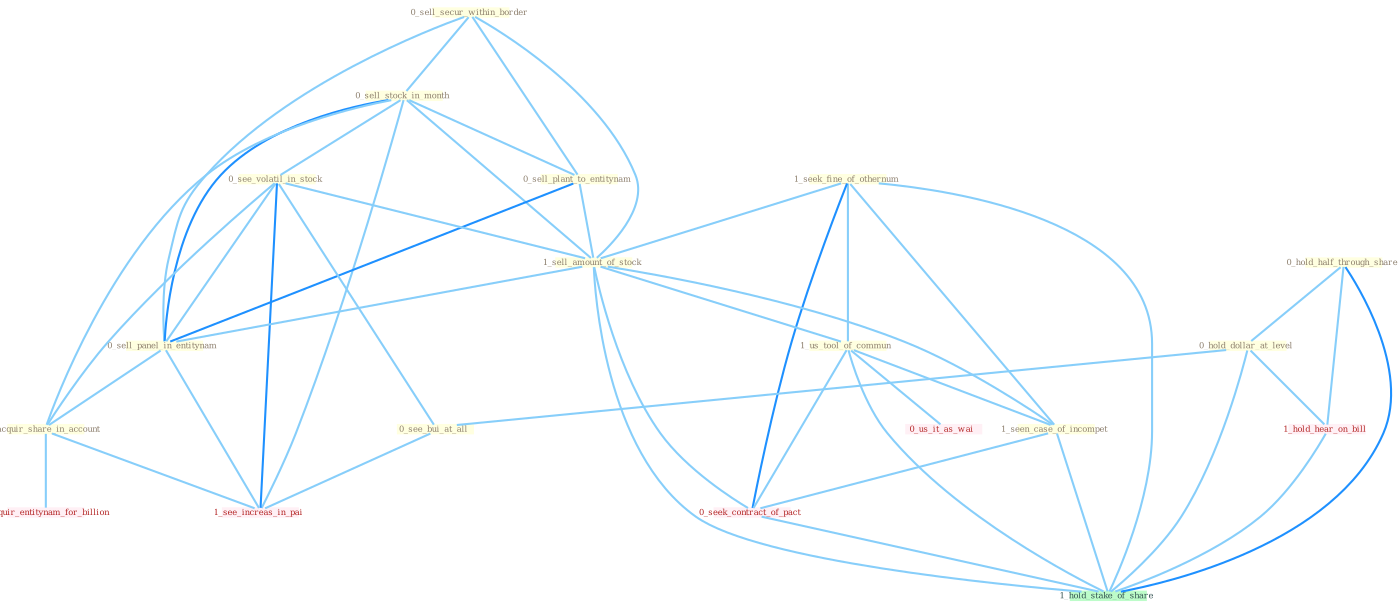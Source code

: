 Graph G{ 
    node
    [shape=polygon,style=filled,width=.5,height=.06,color="#BDFCC9",fixedsize=true,fontsize=4,
    fontcolor="#2f4f4f"];
    {node
    [color="#ffffe0", fontcolor="#8b7d6b"] "0_sell_secur_within_border " "0_sell_stock_in_month " "0_sell_plant_to_entitynam " "0_see_volatil_in_stock " "0_hold_half_through_share " "1_seek_fine_of_othernum " "0_hold_dollar_at_level " "0_see_bui_at_all " "1_sell_amount_of_stock " "0_sell_panel_in_entitynam " "1_acquir_share_in_account " "1_us_tool_of_commun " "1_seen_case_of_incompet "}
{node [color="#fff0f5", fontcolor="#b22222"] "0_seek_contract_of_pact " "0_us_it_as_wai " "0_acquir_entitynam_for_billion " "1_see_increas_in_pai " "1_hold_hear_on_bill "}
edge [color="#B0E2FF"];

	"0_sell_secur_within_border " -- "0_sell_stock_in_month " [w="1", color="#87cefa" ];
	"0_sell_secur_within_border " -- "0_sell_plant_to_entitynam " [w="1", color="#87cefa" ];
	"0_sell_secur_within_border " -- "1_sell_amount_of_stock " [w="1", color="#87cefa" ];
	"0_sell_secur_within_border " -- "0_sell_panel_in_entitynam " [w="1", color="#87cefa" ];
	"0_sell_stock_in_month " -- "0_sell_plant_to_entitynam " [w="1", color="#87cefa" ];
	"0_sell_stock_in_month " -- "0_see_volatil_in_stock " [w="1", color="#87cefa" ];
	"0_sell_stock_in_month " -- "1_sell_amount_of_stock " [w="1", color="#87cefa" ];
	"0_sell_stock_in_month " -- "0_sell_panel_in_entitynam " [w="2", color="#1e90ff" , len=0.8];
	"0_sell_stock_in_month " -- "1_acquir_share_in_account " [w="1", color="#87cefa" ];
	"0_sell_stock_in_month " -- "1_see_increas_in_pai " [w="1", color="#87cefa" ];
	"0_sell_plant_to_entitynam " -- "1_sell_amount_of_stock " [w="1", color="#87cefa" ];
	"0_sell_plant_to_entitynam " -- "0_sell_panel_in_entitynam " [w="2", color="#1e90ff" , len=0.8];
	"0_see_volatil_in_stock " -- "0_see_bui_at_all " [w="1", color="#87cefa" ];
	"0_see_volatil_in_stock " -- "1_sell_amount_of_stock " [w="1", color="#87cefa" ];
	"0_see_volatil_in_stock " -- "0_sell_panel_in_entitynam " [w="1", color="#87cefa" ];
	"0_see_volatil_in_stock " -- "1_acquir_share_in_account " [w="1", color="#87cefa" ];
	"0_see_volatil_in_stock " -- "1_see_increas_in_pai " [w="2", color="#1e90ff" , len=0.8];
	"0_hold_half_through_share " -- "0_hold_dollar_at_level " [w="1", color="#87cefa" ];
	"0_hold_half_through_share " -- "1_hold_hear_on_bill " [w="1", color="#87cefa" ];
	"0_hold_half_through_share " -- "1_hold_stake_of_share " [w="2", color="#1e90ff" , len=0.8];
	"1_seek_fine_of_othernum " -- "1_sell_amount_of_stock " [w="1", color="#87cefa" ];
	"1_seek_fine_of_othernum " -- "1_us_tool_of_commun " [w="1", color="#87cefa" ];
	"1_seek_fine_of_othernum " -- "1_seen_case_of_incompet " [w="1", color="#87cefa" ];
	"1_seek_fine_of_othernum " -- "0_seek_contract_of_pact " [w="2", color="#1e90ff" , len=0.8];
	"1_seek_fine_of_othernum " -- "1_hold_stake_of_share " [w="1", color="#87cefa" ];
	"0_hold_dollar_at_level " -- "0_see_bui_at_all " [w="1", color="#87cefa" ];
	"0_hold_dollar_at_level " -- "1_hold_hear_on_bill " [w="1", color="#87cefa" ];
	"0_hold_dollar_at_level " -- "1_hold_stake_of_share " [w="1", color="#87cefa" ];
	"0_see_bui_at_all " -- "1_see_increas_in_pai " [w="1", color="#87cefa" ];
	"1_sell_amount_of_stock " -- "0_sell_panel_in_entitynam " [w="1", color="#87cefa" ];
	"1_sell_amount_of_stock " -- "1_us_tool_of_commun " [w="1", color="#87cefa" ];
	"1_sell_amount_of_stock " -- "1_seen_case_of_incompet " [w="1", color="#87cefa" ];
	"1_sell_amount_of_stock " -- "0_seek_contract_of_pact " [w="1", color="#87cefa" ];
	"1_sell_amount_of_stock " -- "1_hold_stake_of_share " [w="1", color="#87cefa" ];
	"0_sell_panel_in_entitynam " -- "1_acquir_share_in_account " [w="1", color="#87cefa" ];
	"0_sell_panel_in_entitynam " -- "1_see_increas_in_pai " [w="1", color="#87cefa" ];
	"1_acquir_share_in_account " -- "0_acquir_entitynam_for_billion " [w="1", color="#87cefa" ];
	"1_acquir_share_in_account " -- "1_see_increas_in_pai " [w="1", color="#87cefa" ];
	"1_us_tool_of_commun " -- "1_seen_case_of_incompet " [w="1", color="#87cefa" ];
	"1_us_tool_of_commun " -- "0_seek_contract_of_pact " [w="1", color="#87cefa" ];
	"1_us_tool_of_commun " -- "0_us_it_as_wai " [w="1", color="#87cefa" ];
	"1_us_tool_of_commun " -- "1_hold_stake_of_share " [w="1", color="#87cefa" ];
	"1_seen_case_of_incompet " -- "0_seek_contract_of_pact " [w="1", color="#87cefa" ];
	"1_seen_case_of_incompet " -- "1_hold_stake_of_share " [w="1", color="#87cefa" ];
	"0_seek_contract_of_pact " -- "1_hold_stake_of_share " [w="1", color="#87cefa" ];
	"1_hold_hear_on_bill " -- "1_hold_stake_of_share " [w="1", color="#87cefa" ];
}